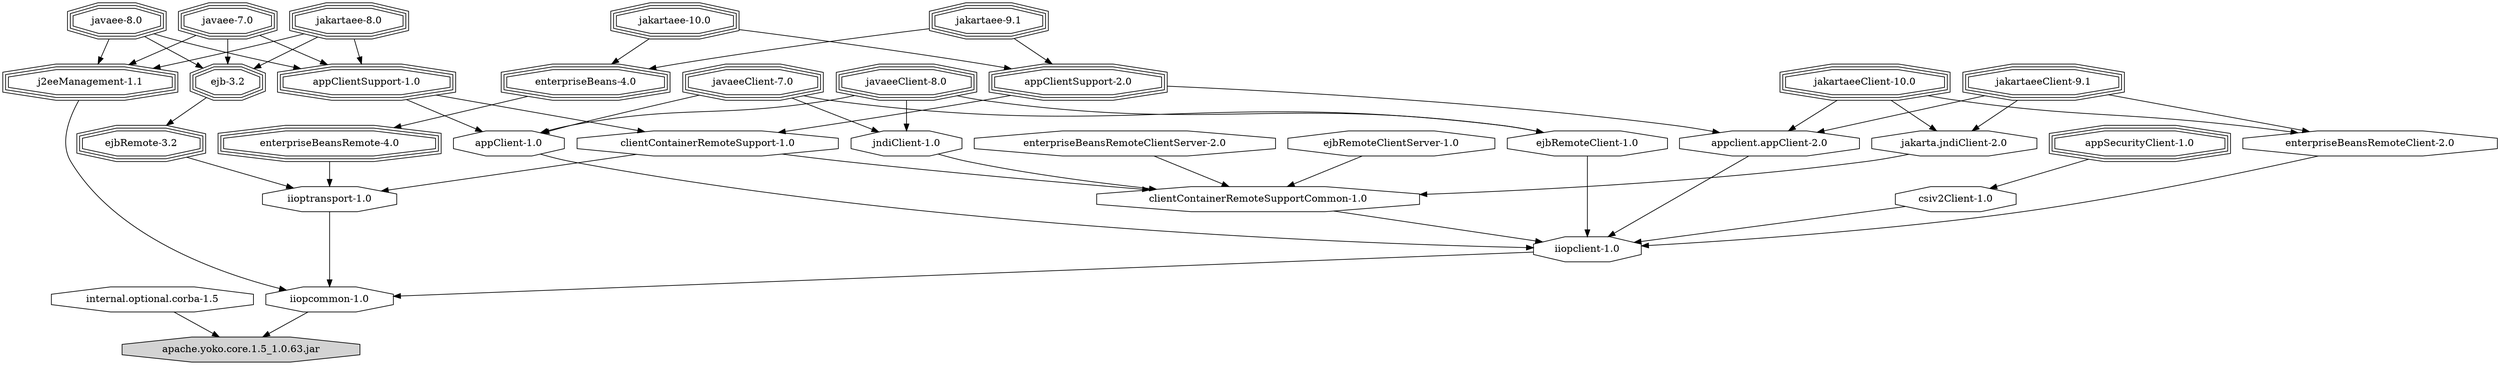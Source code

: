 digraph G {
  "ejbRemote-3.2" [ shape="tripleoctagon" ];
  "j2eeManagement-1.1" [ shape="tripleoctagon" ];
  "jakartaeeClient-10.0" [ shape="tripleoctagon" ];
  "jakartaeeClient-9.1" [ shape="tripleoctagon" ];
  "jakartaee-8.0" [ shape="tripleoctagon" ];
  "clientContainerRemoteSupportCommon-1.0" [ shape="octagon" ];
  "jakartaee-10.0" [ shape="tripleoctagon" ];
  "ejb-3.2" [ shape="tripleoctagon" ];
  "iioptransport-1.0" [ shape="octagon" ];
  "appClient-1.0" [ shape="octagon" ];
  "clientContainerRemoteSupport-1.0" [ shape="octagon" ];
  "jakarta.jndiClient-2.0" [ shape="octagon" ];
  "appclient.appClient-2.0" [ shape="octagon" ];
  "internal.optional.corba-1.5" [ shape="octagon" ];
  "enterpriseBeans-4.0" [ shape="tripleoctagon" ];
  "jakartaee-9.1" [ shape="tripleoctagon" ];
  "javaee-8.0" [ shape="tripleoctagon" ];
  "javaeeClient-8.0" [ shape="tripleoctagon" ];
  "javaeeClient-7.0" [ shape="tripleoctagon" ];
  "enterpriseBeansRemoteClient-2.0" [ shape="octagon" ];
  "jndiClient-1.0" [ shape="octagon" ];
  "javaee-7.0" [ shape="tripleoctagon" ];
  "enterpriseBeansRemote-4.0" [ shape="tripleoctagon" ];
  "appClientSupport-1.0" [ shape="tripleoctagon" ];
  "enterpriseBeansRemoteClientServer-2.0" [ shape="octagon" ];
  "iiopcommon-1.0" [ shape="octagon" ];
  "csiv2Client-1.0" [ shape="octagon" ];
  "iiopclient-1.0" [ shape="octagon" ];
  "ejbRemoteClient-1.0" [ shape="octagon" ];
  "appClientSupport-2.0" [ shape="tripleoctagon" ];
  "ejbRemoteClientServer-1.0" [ shape="octagon" ];
  "appSecurityClient-1.0" [ shape="tripleoctagon" ];
  "apache.yoko.core.1.5_1.0.63.jar" [ bgcolor="gray95" shape="octagon" style="filled" ];
  "appSecurityClient-1.0" -> "csiv2Client-1.0";
  "enterpriseBeansRemoteClientServer-2.0" -> "clientContainerRemoteSupportCommon-1.0";
  "clientContainerRemoteSupportCommon-1.0" -> "iiopclient-1.0";
  "jakarta.jndiClient-2.0" -> "clientContainerRemoteSupportCommon-1.0";
  "ejb-3.2" -> "ejbRemote-3.2";
  "iiopclient-1.0" -> "iiopcommon-1.0";
  "jakartaee-8.0" -> "ejb-3.2";
  "jakartaee-8.0" -> "appClientSupport-1.0";
  "jakartaee-8.0" -> "j2eeManagement-1.1";
  "appClient-1.0" -> "iiopclient-1.0";
  "iiopcommon-1.0" -> "apache.yoko.core.1.5_1.0.63.jar";
  "appClientSupport-2.0" -> "appclient.appClient-2.0";
  "appClientSupport-2.0" -> "clientContainerRemoteSupport-1.0";
  "jakartaee-9.1" -> "appClientSupport-2.0";
  "jakartaee-9.1" -> "enterpriseBeans-4.0";
  "clientContainerRemoteSupport-1.0" -> "iioptransport-1.0";
  "clientContainerRemoteSupport-1.0" -> "clientContainerRemoteSupportCommon-1.0";
  "ejbRemote-3.2" -> "iioptransport-1.0";
  "enterpriseBeansRemote-4.0" -> "iioptransport-1.0";
  "internal.optional.corba-1.5" -> "apache.yoko.core.1.5_1.0.63.jar";
  "javaeeClient-7.0" -> "jndiClient-1.0";
  "javaeeClient-7.0" -> "appClient-1.0";
  "javaeeClient-7.0" -> "ejbRemoteClient-1.0";
  "jakartaee-10.0" -> "appClientSupport-2.0";
  "jakartaee-10.0" -> "enterpriseBeans-4.0";
  "j2eeManagement-1.1" -> "iiopcommon-1.0";
  "javaeeClient-8.0" -> "jndiClient-1.0";
  "javaeeClient-8.0" -> "appClient-1.0";
  "javaeeClient-8.0" -> "ejbRemoteClient-1.0";
  "appclient.appClient-2.0" -> "iiopclient-1.0";
  "javaee-7.0" -> "ejb-3.2";
  "javaee-7.0" -> "appClientSupport-1.0";
  "javaee-7.0" -> "j2eeManagement-1.1";
  "csiv2Client-1.0" -> "iiopclient-1.0";
  "jndiClient-1.0" -> "clientContainerRemoteSupportCommon-1.0";
  "appClientSupport-1.0" -> "appClient-1.0";
  "appClientSupport-1.0" -> "clientContainerRemoteSupport-1.0";
  "ejbRemoteClientServer-1.0" -> "clientContainerRemoteSupportCommon-1.0";
  "iioptransport-1.0" -> "iiopcommon-1.0";
  "enterpriseBeans-4.0" -> "enterpriseBeansRemote-4.0";
  "jakartaeeClient-10.0" -> "enterpriseBeansRemoteClient-2.0";
  "jakartaeeClient-10.0" -> "jakarta.jndiClient-2.0";
  "jakartaeeClient-10.0" -> "appclient.appClient-2.0";
  "ejbRemoteClient-1.0" -> "iiopclient-1.0";
  "javaee-8.0" -> "ejb-3.2";
  "javaee-8.0" -> "appClientSupport-1.0";
  "javaee-8.0" -> "j2eeManagement-1.1";
  "jakartaeeClient-9.1" -> "enterpriseBeansRemoteClient-2.0";
  "jakartaeeClient-9.1" -> "jakarta.jndiClient-2.0";
  "jakartaeeClient-9.1" -> "appclient.appClient-2.0";
  "enterpriseBeansRemoteClient-2.0" -> "iiopclient-1.0";
}

